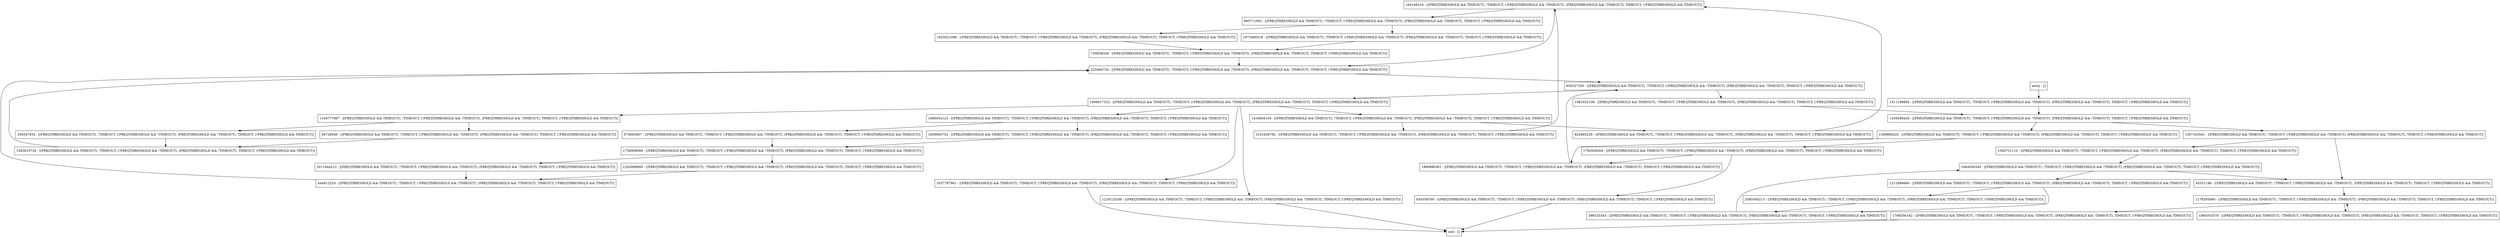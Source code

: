 digraph getColors {
node [shape=record];
164148216 [label="164148216 - [(FREQTHRESHOLD && TIMEOUT), !TIMEOUT, (!FREQTHRESHOLD && !TIMEOUT), (FREQTHRESHOLD && !TIMEOUT), TIMEOUT, (!FREQTHRESHOLD && TIMEOUT)]"];
2085565213 [label="2085565213 - [(FREQTHRESHOLD && TIMEOUT), !TIMEOUT, (!FREQTHRESHOLD && !TIMEOUT), (FREQTHRESHOLD && !TIMEOUT), TIMEOUT, (!FREQTHRESHOLD && TIMEOUT)]"];
1202088909 [label="1202088909 - [(FREQTHRESHOLD && TIMEOUT), !TIMEOUT, (!FREQTHRESHOLD && !TIMEOUT), (FREQTHRESHOLD && !TIMEOUT), TIMEOUT, (!FREQTHRESHOLD && TIMEOUT)]"];
1756909089 [label="1756909089 - [(FREQTHRESHOLD && TIMEOUT), !TIMEOUT, (!FREQTHRESHOLD && !TIMEOUT), (FREQTHRESHOLD && !TIMEOUT), TIMEOUT, (!FREQTHRESHOLD && TIMEOUT)]"];
1625021096 [label="1625021096 - [(FREQTHRESHOLD && TIMEOUT), !TIMEOUT, (!FREQTHRESHOLD && !TIMEOUT), (FREQTHRESHOLD && !TIMEOUT), TIMEOUT, (!FREQTHRESHOLD && TIMEOUT)]"];
1906917322 [label="1906917322 - [(FREQTHRESHOLD && TIMEOUT), !TIMEOUT, (!FREQTHRESHOLD && !TIMEOUT), (FREQTHRESHOLD && !TIMEOUT), TIMEOUT, (!FREQTHRESHOLD && TIMEOUT)]"];
1895054123 [label="1895054123 - [(FREQTHRESHOLD && TIMEOUT), !TIMEOUT, (!FREQTHRESHOLD && !TIMEOUT), (FREQTHRESHOLD && !TIMEOUT), TIMEOUT, (!FREQTHRESHOLD && TIMEOUT)]"];
2011644212 [label="2011644212 - [(FREQTHRESHOLD && TIMEOUT), !TIMEOUT, (!FREQTHRESHOLD && !TIMEOUT), (FREQTHRESHOLD && !TIMEOUT), TIMEOUT, (!FREQTHRESHOLD && TIMEOUT)]"];
1563615726 [label="1563615726 - [(FREQTHRESHOLD && TIMEOUT), !TIMEOUT, (!FREQTHRESHOLD && !TIMEOUT), (FREQTHRESHOLD && !TIMEOUT), TIMEOUT, (!FREQTHRESHOLD && TIMEOUT)]"];
84729046 [label="84729046 - [(FREQTHRESHOLD && TIMEOUT), !TIMEOUT, (!FREQTHRESHOLD && !TIMEOUT), (FREQTHRESHOLD && !TIMEOUT), TIMEOUT, (!FREQTHRESHOLD && TIMEOUT)]"];
895711091 [label="895711091 - [(FREQTHRESHOLD && TIMEOUT), !TIMEOUT, (!FREQTHRESHOLD && !TIMEOUT), (FREQTHRESHOLD && !TIMEOUT), TIMEOUT, (!FREQTHRESHOLD && TIMEOUT)]"];
1439299420 [label="1439299420 - [(FREQTHRESHOLD && TIMEOUT), !TIMEOUT, (!FREQTHRESHOLD && !TIMEOUT), (FREQTHRESHOLD && !TIMEOUT), TIMEOUT, (!FREQTHRESHOLD && TIMEOUT)]"];
2101626782 [label="2101626782 - [(FREQTHRESHOLD && TIMEOUT), !TIMEOUT, (!FREQTHRESHOLD && !TIMEOUT), (FREQTHRESHOLD && !TIMEOUT), TIMEOUT, (!FREQTHRESHOLD && TIMEOUT)]"];
630359760 [label="630359760 - [(FREQTHRESHOLD && TIMEOUT), !TIMEOUT, (!FREQTHRESHOLD && !TIMEOUT), (FREQTHRESHOLD && !TIMEOUT), TIMEOUT, (!FREQTHRESHOLD && TIMEOUT)]"];
820465239 [label="820465239 - [(FREQTHRESHOLD && TIMEOUT), !TIMEOUT, (!FREQTHRESHOLD && !TIMEOUT), (FREQTHRESHOLD && !TIMEOUT), TIMEOUT, (!FREQTHRESHOLD && TIMEOUT)]"];
1664500340 [label="1664500340 - [(FREQTHRESHOLD && TIMEOUT), !TIMEOUT, (!FREQTHRESHOLD && !TIMEOUT), (FREQTHRESHOLD && !TIMEOUT), TIMEOUT, (!FREQTHRESHOLD && TIMEOUT)]"];
1798356162 [label="1798356162 - [(FREQTHRESHOLD && TIMEOUT), !TIMEOUT, (!FREQTHRESHOLD && !TIMEOUT), (FREQTHRESHOLD && !TIMEOUT), TIMEOUT, (!FREQTHRESHOLD && TIMEOUT)]"];
223494720 [label="223494720 - [(FREQTHRESHOLD && TIMEOUT), !TIMEOUT, (!FREQTHRESHOLD && !TIMEOUT), (FREQTHRESHOLD && !TIMEOUT), TIMEOUT, (!FREQTHRESHOLD && TIMEOUT)]"];
1560731110 [label="1560731110 - [(FREQTHRESHOLD && TIMEOUT), !TIMEOUT, (!FREQTHRESHOLD && !TIMEOUT), (FREQTHRESHOLD && !TIMEOUT), TIMEOUT, (!FREQTHRESHOLD && TIMEOUT)]"];
575665687 [label="575665687 - [(FREQTHRESHOLD && TIMEOUT), !TIMEOUT, (!FREQTHRESHOLD && !TIMEOUT), (FREQTHRESHOLD && !TIMEOUT), TIMEOUT, (!FREQTHRESHOLD && TIMEOUT)]"];
1218125200 [label="1218125200 - [(FREQTHRESHOLD && TIMEOUT), !TIMEOUT, (!FREQTHRESHOLD && !TIMEOUT), (FREQTHRESHOLD && !TIMEOUT), TIMEOUT, (!FREQTHRESHOLD && TIMEOUT)]"];
1073480318 [label="1073480318 - [(FREQTHRESHOLD && TIMEOUT), !TIMEOUT, (!FREQTHRESHOLD && !TIMEOUT), (FREQTHRESHOLD && !TIMEOUT), TIMEOUT, (!FREQTHRESHOLD && TIMEOUT)]"];
1859900752 [label="1859900752 - [(FREQTHRESHOLD && TIMEOUT), !TIMEOUT, (!FREQTHRESHOLD && !TIMEOUT), (FREQTHRESHOLD && !TIMEOUT), TIMEOUT, (!FREQTHRESHOLD && TIMEOUT)]"];
45531196 [label="45531196 - [(FREQTHRESHOLD && TIMEOUT), !TIMEOUT, (!FREQTHRESHOLD && !TIMEOUT), (FREQTHRESHOLD && !TIMEOUT), TIMEOUT, (!FREQTHRESHOLD && TIMEOUT)]"];
1212988680 [label="1212988680 - [(FREQTHRESHOLD && TIMEOUT), !TIMEOUT, (!FREQTHRESHOLD && !TIMEOUT), (FREQTHRESHOLD && !TIMEOUT), TIMEOUT, (!FREQTHRESHOLD && TIMEOUT)]"];
399325343 [label="399325343 - [(FREQTHRESHOLD && TIMEOUT), !TIMEOUT, (!FREQTHRESHOLD && !TIMEOUT), (FREQTHRESHOLD && !TIMEOUT), TIMEOUT, (!FREQTHRESHOLD && TIMEOUT)]"];
1962452106 [label="1962452106 - [(FREQTHRESHOLD && TIMEOUT), !TIMEOUT, (!FREQTHRESHOLD && !TIMEOUT), (FREQTHRESHOLD && !TIMEOUT), TIMEOUT, (!FREQTHRESHOLD && TIMEOUT)]"];
1890880361 [label="1890880361 - [(FREQTHRESHOLD && TIMEOUT), !TIMEOUT, (!FREQTHRESHOLD && !TIMEOUT), (FREQTHRESHOLD && !TIMEOUT), TIMEOUT, (!FREQTHRESHOLD && TIMEOUT)]"];
1792926004 [label="1792926004 - [(FREQTHRESHOLD && TIMEOUT), !TIMEOUT, (!FREQTHRESHOLD && !TIMEOUT), (FREQTHRESHOLD && !TIMEOUT), TIMEOUT, (!FREQTHRESHOLD && TIMEOUT)]"];
1178205680 [label="1178205680 - [(FREQTHRESHOLD && TIMEOUT), !TIMEOUT, (!FREQTHRESHOLD && !TIMEOUT), (FREQTHRESHOLD && !TIMEOUT), TIMEOUT, (!FREQTHRESHOLD && TIMEOUT)]"];
2037787901 [label="2037787901 - [(FREQTHRESHOLD && TIMEOUT), !TIMEOUT, (!FREQTHRESHOLD && !TIMEOUT), (FREQTHRESHOLD && !TIMEOUT), TIMEOUT, (!FREQTHRESHOLD && TIMEOUT)]"];
entry [label="entry - []"];
exit [label="exit - []"];
1569866325 [label="1569866325 - [(FREQTHRESHOLD && TIMEOUT), !TIMEOUT, (!FREQTHRESHOLD && !TIMEOUT), (FREQTHRESHOLD && !TIMEOUT), TIMEOUT, (!FREQTHRESHOLD && TIMEOUT)]"];
1164777667 [label="1164777667 - [(FREQTHRESHOLD && TIMEOUT), !TIMEOUT, (!FREQTHRESHOLD && !TIMEOUT), (FREQTHRESHOLD && !TIMEOUT), TIMEOUT, (!FREQTHRESHOLD && TIMEOUT)]"];
359347834 [label="359347834 - [(FREQTHRESHOLD && TIMEOUT), !TIMEOUT, (!FREQTHRESHOLD && !TIMEOUT), (FREQTHRESHOLD && !TIMEOUT), TIMEOUT, (!FREQTHRESHOLD && TIMEOUT)]"];
444912224 [label="444912224 - [(FREQTHRESHOLD && TIMEOUT), !TIMEOUT, (!FREQTHRESHOLD && !TIMEOUT), (FREQTHRESHOLD && !TIMEOUT), TIMEOUT, (!FREQTHRESHOLD && TIMEOUT)]"];
750838328 [label="750838328 - [(FREQTHRESHOLD && TIMEOUT), !TIMEOUT, (!FREQTHRESHOLD && !TIMEOUT), (FREQTHRESHOLD && !TIMEOUT), TIMEOUT, (!FREQTHRESHOLD && TIMEOUT)]"];
1411198894 [label="1411198894 - [(FREQTHRESHOLD && TIMEOUT), !TIMEOUT, (!FREQTHRESHOLD && !TIMEOUT), (FREQTHRESHOLD && !TIMEOUT), TIMEOUT, (!FREQTHRESHOLD && TIMEOUT)]"];
1416665104 [label="1416665104 - [(FREQTHRESHOLD && TIMEOUT), !TIMEOUT, (!FREQTHRESHOLD && !TIMEOUT), (FREQTHRESHOLD && !TIMEOUT), TIMEOUT, (!FREQTHRESHOLD && TIMEOUT)]"];
1307163941 [label="1307163941 - [(FREQTHRESHOLD && TIMEOUT), !TIMEOUT, (!FREQTHRESHOLD && !TIMEOUT), (FREQTHRESHOLD && !TIMEOUT), TIMEOUT, (!FREQTHRESHOLD && TIMEOUT)]"];
630327250 [label="630327250 - [(FREQTHRESHOLD && TIMEOUT), !TIMEOUT, (!FREQTHRESHOLD && !TIMEOUT), (FREQTHRESHOLD && !TIMEOUT), TIMEOUT, (!FREQTHRESHOLD && TIMEOUT)]"];
1860353378 [label="1860353378 - [(FREQTHRESHOLD && TIMEOUT), !TIMEOUT, (!FREQTHRESHOLD && !TIMEOUT), (FREQTHRESHOLD && !TIMEOUT), TIMEOUT, (!FREQTHRESHOLD && TIMEOUT)]"];
entry;
exit;
164148216 -> 223494720;
164148216 -> 895711091;
2085565213 -> 399325343;
1202088909 -> 444912224;
1756909089 -> 1202088909;
1756909089 -> 2011644212;
1625021096 -> 750838328;
1906917322 -> 1895054123;
1906917322 -> 1164777667;
1906917322 -> 1416665104;
1906917322 -> 1218125200;
1906917322 -> 2037787901;
1895054123 -> 1859900752;
1895054123 -> 575665687;
2011644212 -> 444912224;
1563615726 -> 223494720;
84729046 -> 1563615726;
895711091 -> 1073480318;
895711091 -> 1625021096;
1439299420 -> 1569866325;
1439299420 -> 1307163941;
2101626782 -> 164148216;
630359760 -> exit;
820465239 -> 164148216;
1664500340 -> 45531196;
1664500340 -> 1212988680;
1798356162 -> exit;
223494720 -> 630327250;
1560731110 -> 1664500340;
575665687 -> 1756909089;
1218125200 -> exit;
1073480318 -> 750838328;
1859900752 -> 1756909089;
45531196 -> 1178205680;
1212988680 -> 2085565213;
1212988680 -> 399325343;
399325343 -> 1664500340;
1962452106 -> 1439299420;
1890880361 -> 630327250;
1792926004 -> 1890880361;
1792926004 -> 630359760;
1178205680 -> 1798356162;
1178205680 -> 1860353378;
2037787901 -> exit;
entry -> 1411198894;
1569866325 -> 1890880361;
1569866325 -> 1792926004;
1164777667 -> 84729046;
1164777667 -> 359347834;
359347834 -> 1563615726;
444912224 -> 223494720;
750838328 -> 223494720;
1411198894 -> 1439299420;
1416665104 -> 820465239;
1416665104 -> 2101626782;
1307163941 -> 45531196;
1307163941 -> 1560731110;
630327250 -> 1906917322;
630327250 -> 1962452106;
1860353378 -> 1178205680;
}
